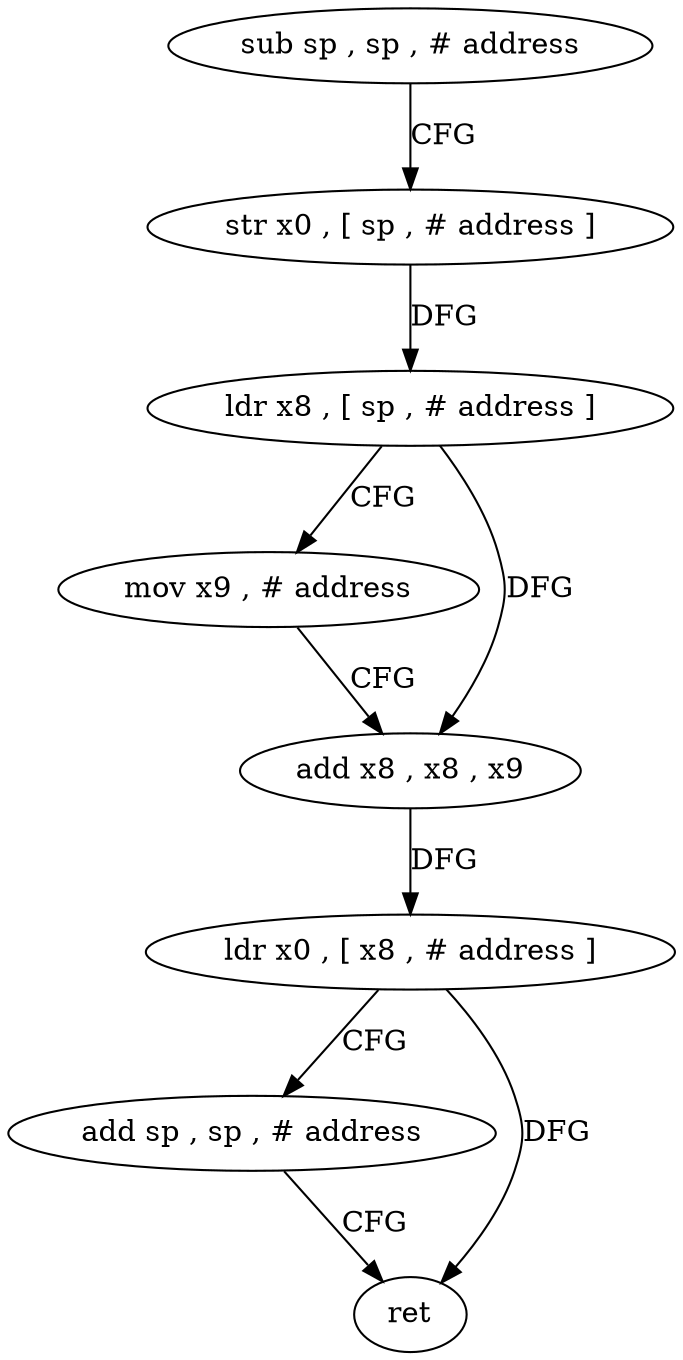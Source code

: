 digraph "func" {
"4221552" [label = "sub sp , sp , # address" ]
"4221556" [label = "str x0 , [ sp , # address ]" ]
"4221560" [label = "ldr x8 , [ sp , # address ]" ]
"4221564" [label = "mov x9 , # address" ]
"4221568" [label = "add x8 , x8 , x9" ]
"4221572" [label = "ldr x0 , [ x8 , # address ]" ]
"4221576" [label = "add sp , sp , # address" ]
"4221580" [label = "ret" ]
"4221552" -> "4221556" [ label = "CFG" ]
"4221556" -> "4221560" [ label = "DFG" ]
"4221560" -> "4221564" [ label = "CFG" ]
"4221560" -> "4221568" [ label = "DFG" ]
"4221564" -> "4221568" [ label = "CFG" ]
"4221568" -> "4221572" [ label = "DFG" ]
"4221572" -> "4221576" [ label = "CFG" ]
"4221572" -> "4221580" [ label = "DFG" ]
"4221576" -> "4221580" [ label = "CFG" ]
}
